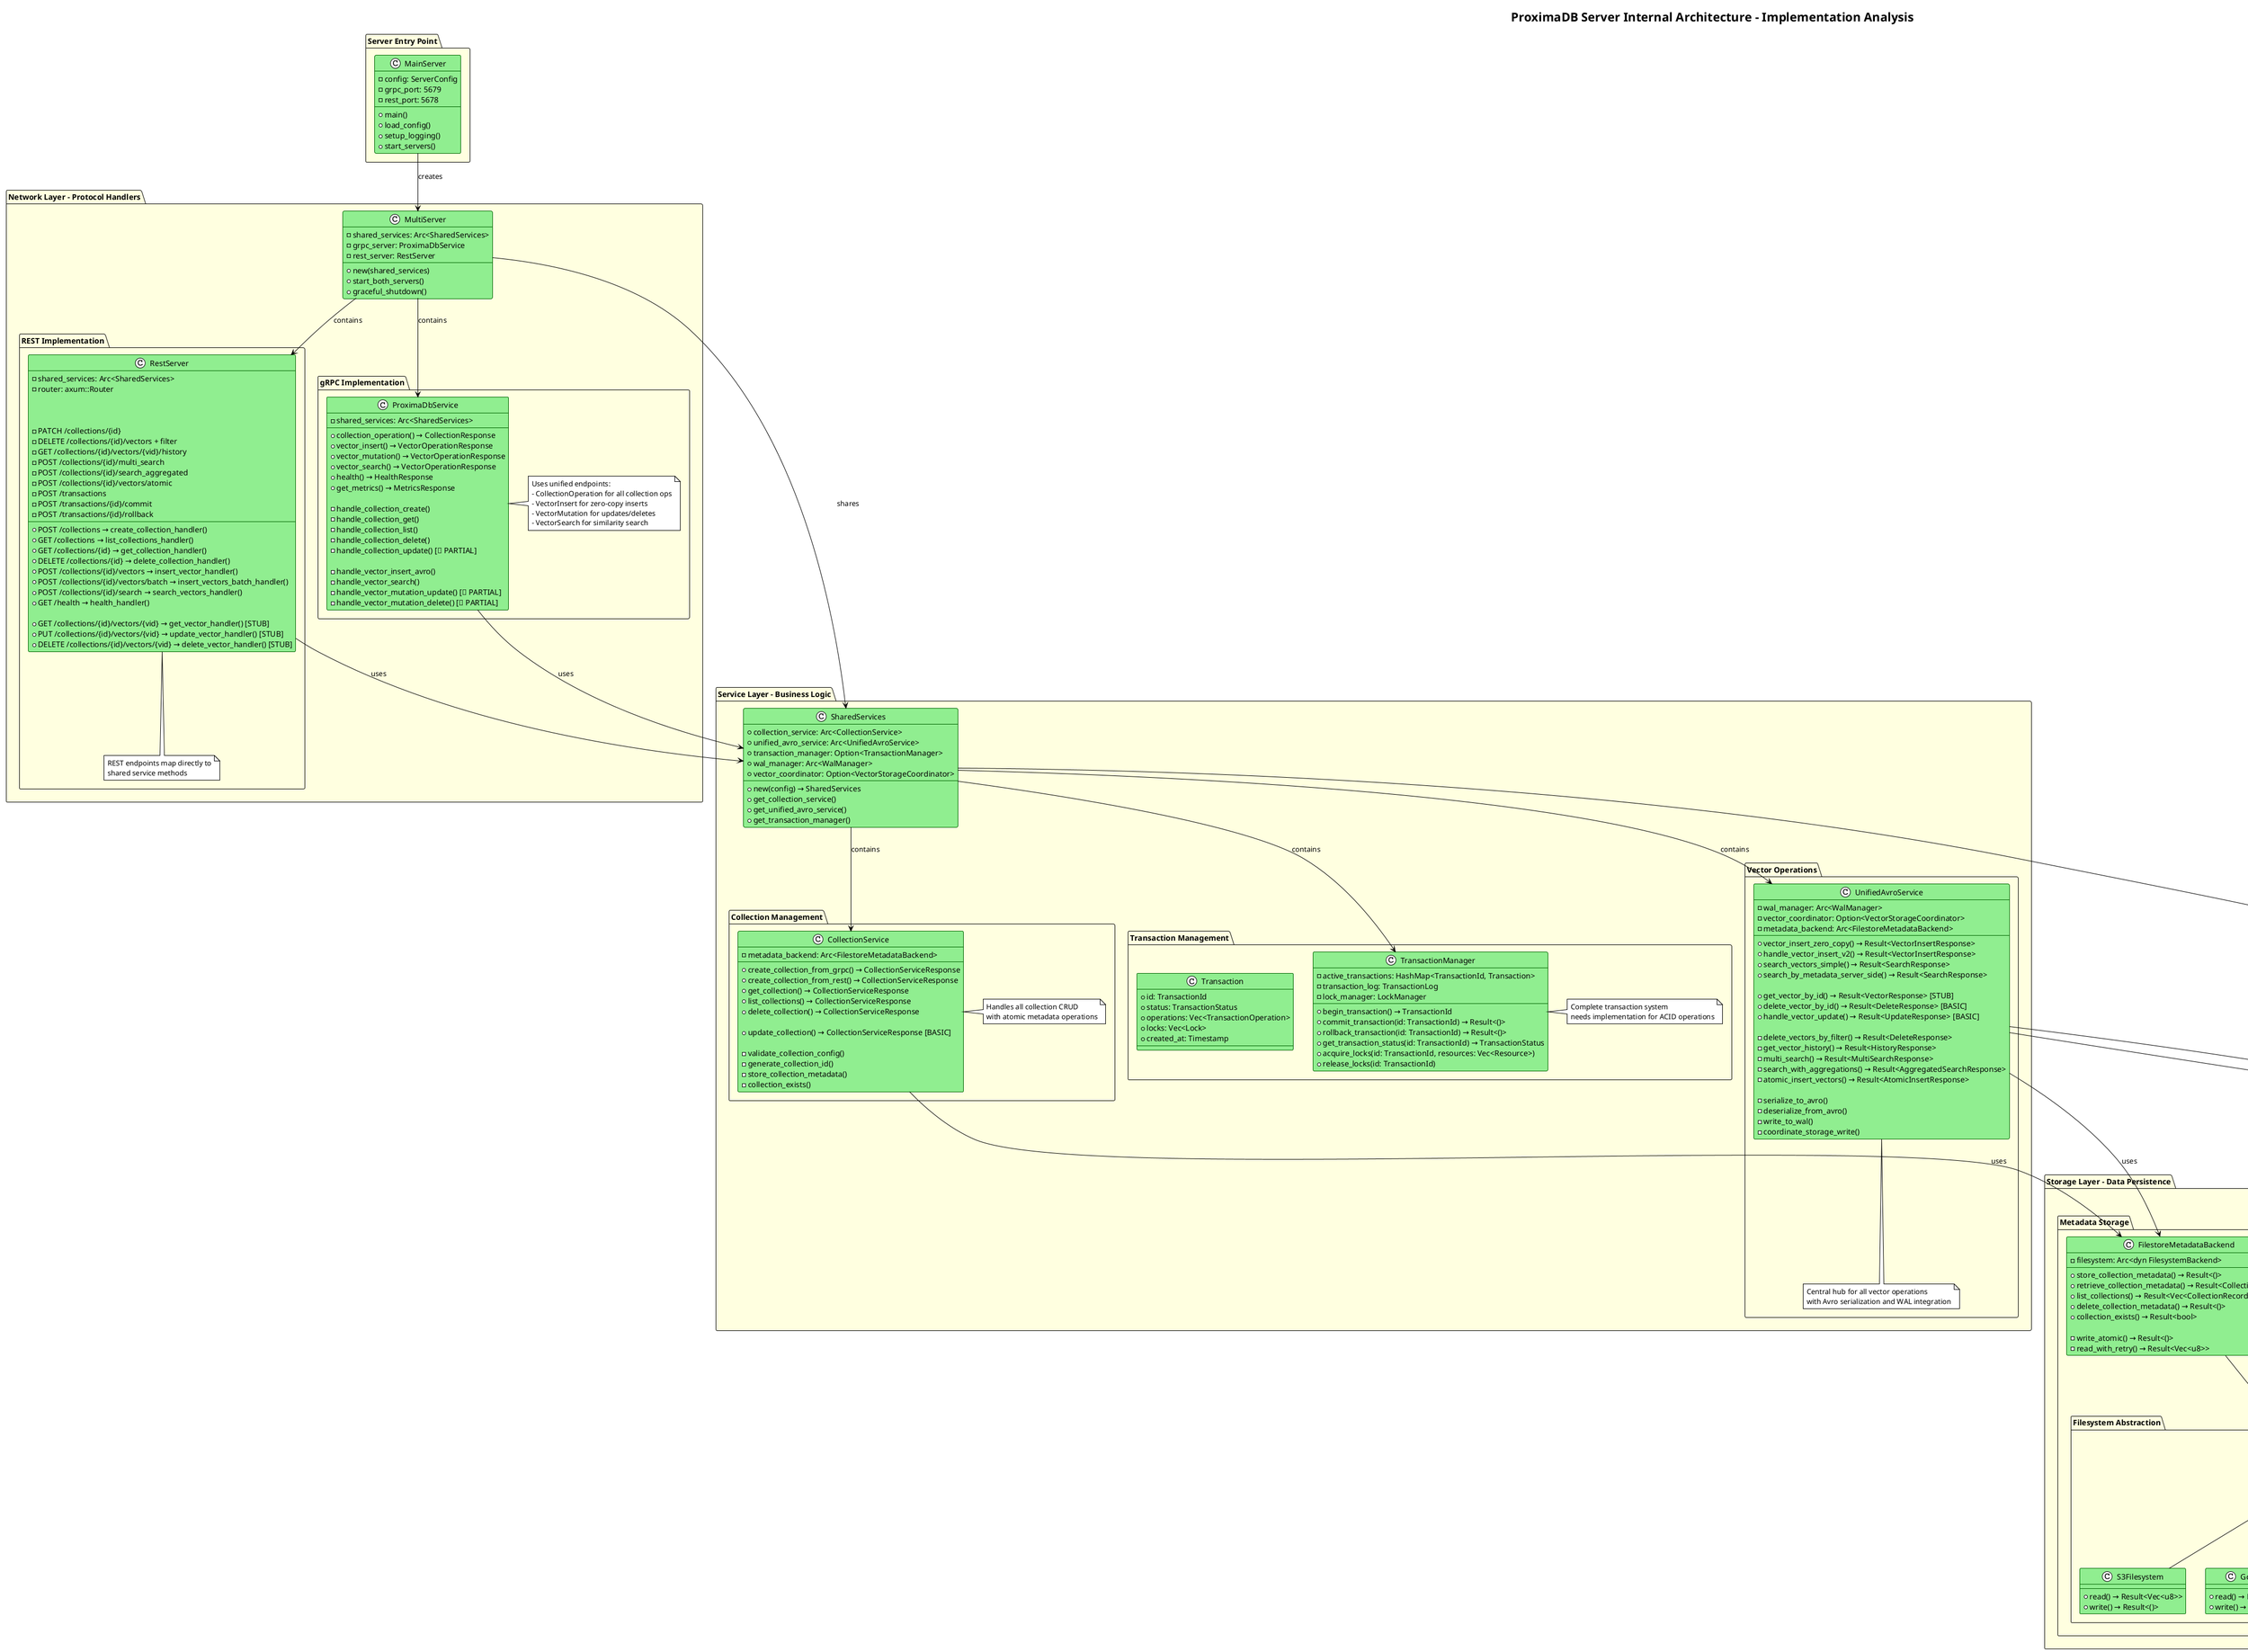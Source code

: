 @startuml ProximaDB_Server_Internal_Architecture
!theme plain
skinparam backgroundColor white
skinparam classBackgroundColor lightgreen
skinparam classBorderColor darkgreen
skinparam packageBackgroundColor lightyellow

title ProximaDB Server Internal Architecture - Implementation Analysis

package "Server Entry Point" {
    class MainServer {
        + main()
        + load_config()
        + setup_logging()
        + start_servers()
        
        ' Configuration
        - config: ServerConfig
        - grpc_port: 5679
        - rest_port: 5678
    }
}

package "Network Layer - Protocol Handlers" {
    class MultiServer {
        - shared_services: Arc<SharedServices>
        - grpc_server: ProximaDbService
        - rest_server: RestServer
        
        + new(shared_services)
        + start_both_servers()
        + graceful_shutdown()
    }
    
    package "gRPC Implementation" {
        class ProximaDbService {
            - shared_services: Arc<SharedServices>
            
            ' ✅ IMPLEMENTED
            + collection_operation() → CollectionResponse
            + vector_insert() → VectorOperationResponse  
            + vector_mutation() → VectorOperationResponse
            + vector_search() → VectorOperationResponse
            + health() → HealthResponse
            + get_metrics() → MetricsResponse
            
            ' Implementation details
            - handle_collection_create()
            - handle_collection_get()
            - handle_collection_list()
            - handle_collection_delete()
            - handle_collection_update() [🚧 PARTIAL]
            
            - handle_vector_insert_avro()
            - handle_vector_search()
            - handle_vector_mutation_update() [🚧 PARTIAL]
            - handle_vector_mutation_delete() [🚧 PARTIAL]
        }
        
        note right of ProximaDbService : Uses unified endpoints:\n- CollectionOperation for all collection ops\n- VectorInsert for zero-copy inserts\n- VectorMutation for updates/deletes\n- VectorSearch for similarity search
    }
    
    package "REST Implementation" {
        class RestServer {
            - shared_services: Arc<SharedServices>
            - router: axum::Router
            
            ' ✅ IMPLEMENTED endpoints
            + POST /collections → create_collection_handler()
            + GET /collections → list_collections_handler()
            + GET /collections/{id} → get_collection_handler()
            + DELETE /collections/{id} → delete_collection_handler()
            + POST /collections/{id}/vectors → insert_vector_handler()
            + POST /collections/{id}/vectors/batch → insert_vectors_batch_handler()
            + POST /collections/{id}/search → search_vectors_handler()
            + GET /health → health_handler()
            
            ' 🚧 PARTIALLY IMPLEMENTED endpoints
            + GET /collections/{id}/vectors/{vid} → get_vector_handler() [STUB]
            + PUT /collections/{id}/vectors/{vid} → update_vector_handler() [STUB]
            + DELETE /collections/{id}/vectors/{vid} → delete_vector_handler() [STUB]
            
            ' ❌ MISSING endpoints (need implementation)
            - PATCH /collections/{id}
            - DELETE /collections/{id}/vectors + filter
            - GET /collections/{id}/vectors/{vid}/history
            - POST /collections/{id}/multi_search
            - POST /collections/{id}/search_aggregated
            - POST /collections/{id}/vectors/atomic
            - POST /transactions
            - POST /transactions/{id}/commit
            - POST /transactions/{id}/rollback
        }
        
        note bottom of RestServer : REST endpoints map directly to\nshared service methods
    }
}

package "Service Layer - Business Logic" {
    class SharedServices {
        + collection_service: Arc<CollectionService>
        + unified_avro_service: Arc<UnifiedAvroService>
        + transaction_manager: Option<TransactionManager>
        + wal_manager: Arc<WalManager>
        + vector_coordinator: Option<VectorStorageCoordinator>
        
        + new(config) → SharedServices
        + get_collection_service()
        + get_unified_avro_service()
        + get_transaction_manager()
    }
    
    package "Collection Management" {
        class CollectionService {
            - metadata_backend: Arc<FilestoreMetadataBackend>
            
            ' ✅ FULLY IMPLEMENTED
            + create_collection_from_grpc() → CollectionServiceResponse
            + create_collection_from_rest() → CollectionServiceResponse  
            + get_collection() → CollectionServiceResponse
            + list_collections() → CollectionServiceResponse
            + delete_collection() → CollectionServiceResponse
            
            ' 🚧 PARTIALLY IMPLEMENTED
            + update_collection() → CollectionServiceResponse [BASIC]
            
            ' Internal methods
            - validate_collection_config()
            - generate_collection_id()
            - store_collection_metadata()
            - collection_exists()
        }
        
        note right of CollectionService : Handles all collection CRUD\nwith atomic metadata operations
    }
    
    package "Vector Operations" {
        class UnifiedAvroService {
            - wal_manager: Arc<WalManager>
            - vector_coordinator: Option<VectorStorageCoordinator>
            - metadata_backend: Arc<FilestoreMetadataBackend>
            
            ' ✅ FULLY IMPLEMENTED
            + vector_insert_zero_copy() → Result<VectorInsertResponse>
            + handle_vector_insert_v2() → Result<VectorInsertResponse>
            + search_vectors_simple() → Result<SearchResponse>
            + search_by_metadata_server_side() → Result<SearchResponse>
            
            ' 🚧 PARTIALLY IMPLEMENTED  
            + get_vector_by_id() → Result<VectorResponse> [STUB]
            + delete_vector_by_id() → Result<DeleteResponse> [BASIC]
            + handle_vector_update() → Result<UpdateResponse> [BASIC]
            
            ' ❌ MISSING IMPLEMENTATIONS
            - delete_vectors_by_filter() → Result<DeleteResponse>
            - get_vector_history() → Result<HistoryResponse>
            - multi_search() → Result<MultiSearchResponse>
            - search_with_aggregations() → Result<AggregatedSearchResponse>
            - atomic_insert_vectors() → Result<AtomicInsertResponse>
            
            ' Internal methods
            - serialize_to_avro()
            - deserialize_from_avro()
            - write_to_wal()
            - coordinate_storage_write()
        }
        
        note bottom of UnifiedAvroService : Central hub for all vector operations\nwith Avro serialization and WAL integration
    }
    
    package "Transaction Management" {
        class TransactionManager {
            ' ❌ NOT IMPLEMENTED - full class missing
            - active_transactions: HashMap<TransactionId, Transaction>
            - transaction_log: TransactionLog
            - lock_manager: LockManager
            
            ' Missing methods that need implementation
            + begin_transaction() → TransactionId
            + commit_transaction(id: TransactionId) → Result<()>
            + rollback_transaction(id: TransactionId) → Result<()>
            + get_transaction_status(id: TransactionId) → TransactionStatus
            + acquire_locks(id: TransactionId, resources: Vec<Resource>)
            + release_locks(id: TransactionId)
        }
        
        class Transaction {
            ' ❌ NOT IMPLEMENTED
            + id: TransactionId
            + status: TransactionStatus
            + operations: Vec<TransactionOperation>
            + locks: Vec<Lock>
            + created_at: Timestamp
        }
        
        note right of TransactionManager : Complete transaction system\nneeds implementation for ACID operations
    }
}

package "Storage Layer - Data Persistence" {
    package "Write-Ahead Log" {
        class WalManager {
            - wal_writers: HashMap<String, WalWriter>
            - config: WalConfig
            
            ' ✅ FULLY IMPLEMENTED
            + write_vector_insert() → Result<WalOffset>
            + write_vector_update() → Result<WalOffset>
            + write_vector_delete() → Result<WalOffset>
            + write_collection_operation() → Result<WalOffset>
            + flush_to_storage() → Result<()>
            + recover_from_wal() → Result<()>
            
            ' WAL serialization formats
            - serialize_avro() → Vec<u8>
            - serialize_bincode() → Vec<u8>
            - serialize_json() → Vec<u8>
        }
        
        note right of WalManager : High-performance WAL with\nmultiple serialization formats
    }
    
    package "Vector Storage" {
        class VectorStorageCoordinator {
            ' 🚧 EXISTS BUT NOT INTEGRATED
            - viper_engine: Arc<ViperEngine>
            - index_manager: Arc<IndexManager>
            
            + search_vectors() → Result<SearchResults>
            + insert_vectors() → Result<()>
            + update_vectors() → Result<()>
            + delete_vectors() → Result<()>
            + create_collection_storage() → Result<()>
        }
        
        class ViperEngine {
            ' ✅ IMPLEMENTED - Parquet-based storage
            + write_parquet_batch() → Result<()>
            + read_parquet_batch() → Result<VectorBatch>
            + search_compressed_vectors() → Result<SearchResults>
            + apply_metadata_filters() → Result<FilteredResults>
            + optimize_storage() → Result<()>
            
            ' VIPER-specific optimizations
            - compress_vectors()
            - create_parquet_schema()
            - write_metadata_columns()
        }
        
        note bottom of ViperEngine : High-performance vector storage\nwith Parquet compression
    }
    
    package "Metadata Storage" {
        class FilestoreMetadataBackend {
            - filesystem: Arc<dyn FilesystemBackend>
            
            ' ✅ FULLY IMPLEMENTED
            + store_collection_metadata() → Result<()>
            + retrieve_collection_metadata() → Result<CollectionRecord>
            + list_collections() → Result<Vec<CollectionRecord>>
            + delete_collection_metadata() → Result<()>
            + collection_exists() → Result<bool>
            
            ' Atomic operations
            - write_atomic() → Result<()>
            - read_with_retry() → Result<Vec<u8>>
        }
        
        package "Filesystem Abstraction" {
            interface FilesystemBackend {
                + read() → Result<Vec<u8>>
                + write() → Result<()>
                + delete() → Result<()>
                + list() → Result<Vec<String>>
                + exists() → Result<bool>
            }
            
            class LocalFilesystem {
                + read() → Result<Vec<u8>>
                + write() → Result<()>
                ' Local file operations
            }
            
            class S3Filesystem {
                + read() → Result<Vec<u8>>
                + write() → Result<()>
                ' AWS S3 operations
            }
            
            class GcsFilesystem {
                + read() → Result<Vec<u8>>
                + write() → Result<()>
                ' Google Cloud Storage operations
            }
            
            class AzureFilesystem {
                + read() → Result<Vec<u8>>
                + write() → Result<()>
                ' Azure Blob Storage operations
            }
        }
        
        note bottom of FilesystemBackend : Multi-cloud storage abstraction\nsupports file://, s3://, gcs://, adls://
    }
}

' Relationships
MainServer --> MultiServer : creates
MultiServer --> ProximaDbService : contains
MultiServer --> RestServer : contains
MultiServer --> SharedServices : shares

ProximaDbService --> SharedServices : uses
RestServer --> SharedServices : uses

SharedServices --> CollectionService : contains
SharedServices --> UnifiedAvroService : contains
SharedServices --> TransactionManager : contains
SharedServices --> WalManager : contains

CollectionService --> FilestoreMetadataBackend : uses
UnifiedAvroService --> WalManager : uses
UnifiedAvroService --> VectorStorageCoordinator : uses
UnifiedAvroService --> FilestoreMetadataBackend : uses

VectorStorageCoordinator --> ViperEngine : uses
FilestoreMetadataBackend --> FilesystemBackend : uses

FilesystemBackend <|-- LocalFilesystem
FilesystemBackend <|-- S3Filesystem
FilesystemBackend <|-- GcsFilesystem
FilesystemBackend <|-- AzureFilesystem

' Implementation Status
note top : IMPLEMENTATION STATUS:\n✅ FULLY IMPLEMENTED\n🚧 PARTIALLY IMPLEMENTED\n❌ NOT IMPLEMENTED

@enduml